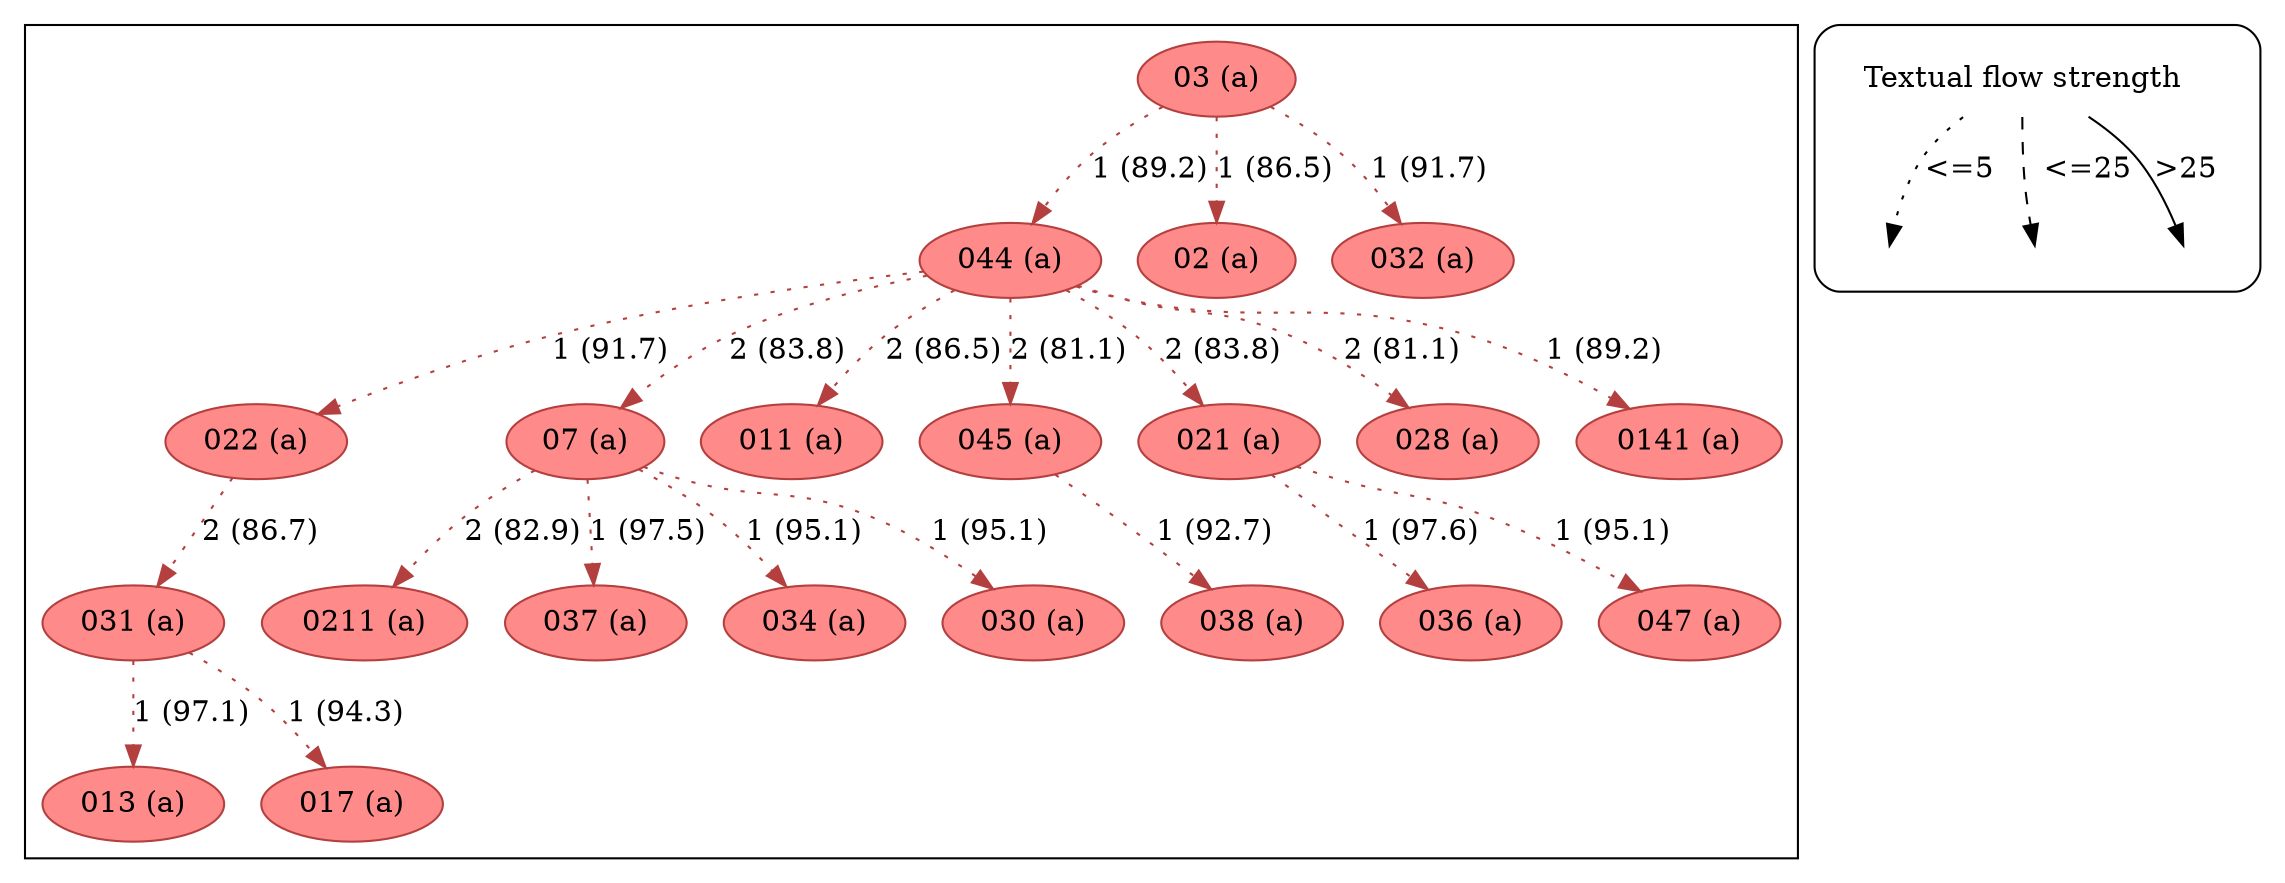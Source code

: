 strict digraph  {
	node [label="\N"];
	subgraph cluster_reading {
		044		 [color="#b43f3f",
			fillcolor="#FF8A8A",
			label="044 (a)",
			style=filled];
		022		 [color="#b43f3f",
			fillcolor="#FF8A8A",
			label="022 (a)",
			style=filled];
		044 -> 022		 [color="#b43f3f",
			label="1 (91.7)",
			style=dotted];
		07		 [color="#b43f3f",
			fillcolor="#FF8A8A",
			label="07 (a)",
			style=filled];
		044 -> 07		 [color="#b43f3f",
			label="2 (83.8)",
			style=dotted];
		011		 [color="#b43f3f",
			fillcolor="#FF8A8A",
			label="011 (a)",
			style=filled];
		044 -> 011		 [color="#b43f3f",
			label="2 (86.5)",
			style=dotted];
		045		 [color="#b43f3f",
			fillcolor="#FF8A8A",
			label="045 (a)",
			style=filled];
		044 -> 045		 [color="#b43f3f",
			label="2 (81.1)",
			style=dotted];
		021		 [color="#b43f3f",
			fillcolor="#FF8A8A",
			label="021 (a)",
			style=filled];
		044 -> 021		 [color="#b43f3f",
			label="2 (83.8)",
			style=dotted];
		028		 [color="#b43f3f",
			fillcolor="#FF8A8A",
			label="028 (a)",
			style=filled];
		044 -> 028		 [color="#b43f3f",
			label="2 (81.1)",
			style=dotted];
		0141		 [color="#b43f3f",
			fillcolor="#FF8A8A",
			label="0141 (a)",
			style=filled];
		044 -> 0141		 [color="#b43f3f",
			label="1 (89.2)",
			style=dotted];
		031		 [color="#b43f3f",
			fillcolor="#FF8A8A",
			label="031 (a)",
			style=filled];
		022 -> 031		 [color="#b43f3f",
			label="2 (86.7)",
			style=dotted];
		013		 [color="#b43f3f",
			fillcolor="#FF8A8A",
			label="013 (a)",
			style=filled];
		031 -> 013		 [color="#b43f3f",
			label="1 (97.1)",
			style=dotted];
		017		 [color="#b43f3f",
			fillcolor="#FF8A8A",
			label="017 (a)",
			style=filled];
		031 -> 017		 [color="#b43f3f",
			label="1 (94.3)",
			style=dotted];
		03		 [color="#b43f3f",
			fillcolor="#FF8A8A",
			label="03 (a)",
			style=filled];
		03 -> 044		 [color="#b43f3f",
			label="1 (89.2)",
			style=dotted];
		02		 [color="#b43f3f",
			fillcolor="#FF8A8A",
			label="02 (a)",
			style=filled];
		03 -> 02		 [color="#b43f3f",
			label="1 (86.5)",
			style=dotted];
		032		 [color="#b43f3f",
			fillcolor="#FF8A8A",
			label="032 (a)",
			style=filled];
		03 -> 032		 [color="#b43f3f",
			label="1 (91.7)",
			style=dotted];
		0211		 [color="#b43f3f",
			fillcolor="#FF8A8A",
			label="0211 (a)",
			style=filled];
		07 -> 0211		 [color="#b43f3f",
			label="2 (82.9)",
			style=dotted];
		037		 [color="#b43f3f",
			fillcolor="#FF8A8A",
			label="037 (a)",
			style=filled];
		07 -> 037		 [color="#b43f3f",
			label="1 (97.5)",
			style=dotted];
		034		 [color="#b43f3f",
			fillcolor="#FF8A8A",
			label="034 (a)",
			style=filled];
		07 -> 034		 [color="#b43f3f",
			label="1 (95.1)",
			style=dotted];
		030		 [color="#b43f3f",
			fillcolor="#FF8A8A",
			label="030 (a)",
			style=filled];
		07 -> 030		 [color="#b43f3f",
			label="1 (95.1)",
			style=dotted];
		038		 [color="#b43f3f",
			fillcolor="#FF8A8A",
			label="038 (a)",
			style=filled];
		045 -> 038		 [color="#b43f3f",
			label="1 (92.7)",
			style=dotted];
		036		 [color="#b43f3f",
			fillcolor="#FF8A8A",
			label="036 (a)",
			style=filled];
		021 -> 036		 [color="#b43f3f",
			label="1 (97.6)",
			style=dotted];
		047		 [color="#b43f3f",
			fillcolor="#FF8A8A",
			label="047 (a)",
			style=filled];
		021 -> 047		 [color="#b43f3f",
			label="1 (95.1)",
			style=dotted];
	}
	subgraph cluster_legend {
		graph [style=rounded];
		leg_s		 [label="Textual flow strength",
			shape=plaintext];
		leg_e1		 [fixedsize=True,
			height=0.2,
			label="",
			style=invis];
		leg_s -> leg_e1		 [label="<=5  ",
			style=dotted];
		leg_e2		 [fixedsize=True,
			height=0.2,
			label="",
			style=invis];
		leg_s -> leg_e2		 [label="  <=25",
			style=dashed];
		leg_e3		 [fixedsize=True,
			height=0.2,
			label="",
			style=invis];
		leg_s -> leg_e3		 [label=">25",
			style=solid];
	}
}

